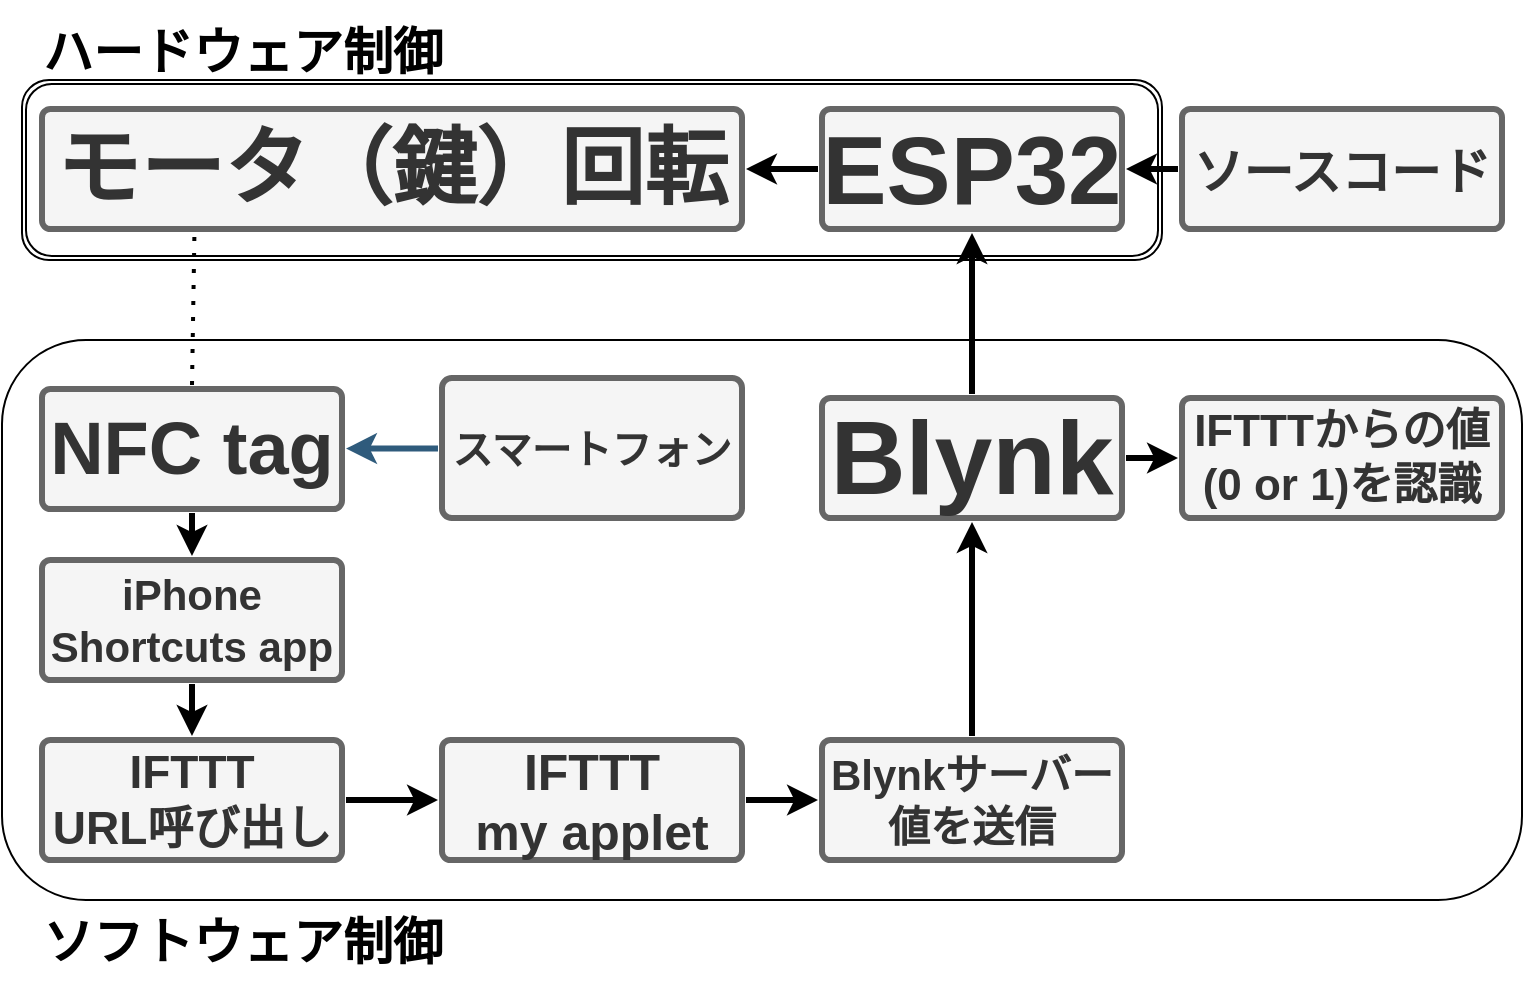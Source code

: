<mxfile version="20.0.4" type="github">
  <diagram id="6a731a19-8d31-9384-78a2-239565b7b9f0" name="Page-1">
    <mxGraphModel dx="1350" dy="793" grid="1" gridSize="10" guides="1" tooltips="1" connect="1" arrows="1" fold="1" page="1" pageScale="1" pageWidth="1169" pageHeight="827" background="none" math="0" shadow="0">
      <root>
        <mxCell id="0" />
        <mxCell id="1" parent="0" />
        <mxCell id="3yJVNMbliQ4d01dkm1RZ-1786" value="" style="shape=ext;double=1;rounded=1;whiteSpace=wrap;html=1;fontSize=17;" parent="1" vertex="1">
          <mxGeometry x="240" y="230" width="570" height="90" as="geometry" />
        </mxCell>
        <mxCell id="3yJVNMbliQ4d01dkm1RZ-1781" value="" style="rounded=1;whiteSpace=wrap;html=1;fontSize=17;" parent="1" vertex="1">
          <mxGeometry x="230" y="360" width="760" height="280" as="geometry" />
        </mxCell>
        <mxCell id="1748" value="" style="edgeStyle=none;rounded=0;jumpStyle=none;html=1;shadow=0;labelBackgroundColor=none;startArrow=none;startFill=0;endArrow=classic;endFill=1;jettySize=auto;orthogonalLoop=1;strokeColor=#2F5B7C;strokeWidth=3;fontFamily=Helvetica;fontSize=16;fontColor=#23445D;spacing=5;" parent="1" source="1749" target="1753" edge="1">
          <mxGeometry relative="1" as="geometry" />
        </mxCell>
        <mxCell id="1749" value="&lt;font style=&quot;font-size: 20px;&quot;&gt;&lt;b&gt;スマートフォン&lt;/b&gt;&lt;/font&gt;" style="rounded=1;whiteSpace=wrap;html=1;shadow=0;labelBackgroundColor=none;strokeWidth=3;fontFamily=Helvetica;fontSize=16;align=center;fontStyle=1;spacing=5;arcSize=7;perimeterSpacing=2;fillColor=#f5f5f5;fontColor=#333333;strokeColor=#666666;" parent="1" vertex="1">
          <mxGeometry x="450" y="379" width="150" height="70" as="geometry" />
        </mxCell>
        <mxCell id="1750" value="" style="edgeStyle=none;rounded=1;jumpStyle=none;html=1;shadow=0;labelBackgroundColor=none;startArrow=none;startFill=0;jettySize=auto;orthogonalLoop=1;strokeWidth=3;fontFamily=Helvetica;fontSize=14;fontColor=#FFFFFF;spacing=5;fontStyle=1;" parent="1" source="1753" target="1756" edge="1">
          <mxGeometry relative="1" as="geometry" />
        </mxCell>
        <mxCell id="1752" value="" style="edgeStyle=none;rounded=1;jumpStyle=none;html=1;shadow=0;labelBackgroundColor=none;startArrow=none;startFill=0;jettySize=auto;orthogonalLoop=1;strokeWidth=3;fontFamily=Helvetica;fontSize=14;fontColor=#FFFFFF;spacing=5;fontStyle=1;exitX=0.5;exitY=1;exitDx=0;exitDy=0;" parent="1" source="1756" target="1754" edge="1">
          <mxGeometry relative="1" as="geometry" />
        </mxCell>
        <mxCell id="1753" value="&lt;font style=&quot;font-size: 37px;&quot;&gt;NFC tag&lt;/font&gt;" style="rounded=1;whiteSpace=wrap;html=1;shadow=0;labelBackgroundColor=none;strokeWidth=3;fontFamily=Helvetica;fontSize=14;align=center;spacing=5;fontStyle=1;arcSize=7;perimeterSpacing=2;fillColor=#f5f5f5;fontColor=#333333;strokeColor=#666666;" parent="1" vertex="1">
          <mxGeometry x="250" y="384.5" width="150" height="60" as="geometry" />
        </mxCell>
        <mxCell id="1754" value="&lt;div style=&quot;font-size: 23px;&quot;&gt;&lt;font style=&quot;font-size: 23px;&quot;&gt;&lt;b&gt;IFTTT&lt;/b&gt;&lt;/font&gt;&lt;/div&gt;&lt;div style=&quot;font-size: 23px;&quot;&gt;&lt;font style=&quot;font-size: 23px;&quot;&gt;&lt;b&gt;URL呼び出し&lt;/b&gt;&lt;/font&gt;&lt;/div&gt;" style="rounded=1;whiteSpace=wrap;html=1;shadow=0;labelBackgroundColor=none;strokeColor=#666666;strokeWidth=3;fillColor=#f5f5f5;fontFamily=Helvetica;fontSize=14;fontColor=#333333;align=center;spacing=5;fontStyle=0;arcSize=7;perimeterSpacing=2;" parent="1" vertex="1">
          <mxGeometry x="250" y="560" width="150" height="60" as="geometry" />
        </mxCell>
        <mxCell id="1756" value="&lt;div style=&quot;font-size: 21px;&quot;&gt;&lt;font style=&quot;font-size: 21px;&quot;&gt;&lt;b&gt;&lt;font style=&quot;font-size: 21px;&quot;&gt;iPhone &lt;br&gt;&lt;/font&gt;&lt;/b&gt;&lt;/font&gt;&lt;/div&gt;&lt;div style=&quot;font-size: 21px;&quot;&gt;&lt;font style=&quot;font-size: 21px;&quot;&gt;&lt;b&gt;&lt;font style=&quot;font-size: 21px;&quot;&gt;Shortcuts app&lt;/font&gt;&lt;/b&gt;&lt;/font&gt;&lt;/div&gt;" style="rounded=1;whiteSpace=wrap;html=1;shadow=0;labelBackgroundColor=none;strokeWidth=3;fontFamily=Helvetica;fontSize=14;align=center;spacing=5;fontStyle=0;arcSize=7;perimeterSpacing=2;fillColor=#f5f5f5;fontColor=#333333;strokeColor=#666666;" parent="1" vertex="1">
          <mxGeometry x="250" y="470" width="150" height="60" as="geometry" />
        </mxCell>
        <mxCell id="1758" value="" style="edgeStyle=none;rounded=0;jumpStyle=none;html=1;shadow=0;labelBackgroundColor=none;startArrow=none;startFill=0;endArrow=classic;endFill=1;jettySize=auto;orthogonalLoop=1;strokeWidth=3;fontFamily=Helvetica;fontSize=14;fontColor=#FFFFFF;spacing=5;exitX=1;exitY=0.5;exitDx=0;exitDy=0;" parent="1" source="1754" target="1760" edge="1">
          <mxGeometry relative="1" as="geometry">
            <mxPoint x="490" y="670" as="targetPoint" />
          </mxGeometry>
        </mxCell>
        <mxCell id="1759" value="" style="edgeStyle=none;rounded=0;jumpStyle=none;html=1;shadow=0;labelBackgroundColor=none;startArrow=none;startFill=0;endArrow=classic;endFill=1;jettySize=auto;orthogonalLoop=1;strokeWidth=3;fontFamily=Helvetica;fontSize=14;fontColor=#FFFFFF;spacing=5;" parent="1" source="1760" target="1761" edge="1">
          <mxGeometry relative="1" as="geometry" />
        </mxCell>
        <mxCell id="1760" value="&lt;font style=&quot;font-size: 25px;&quot;&gt;IFTTT&lt;br&gt;my applet&lt;/font&gt;" style="rounded=1;whiteSpace=wrap;html=1;shadow=0;labelBackgroundColor=none;strokeColor=#666666;strokeWidth=3;fillColor=#f5f5f5;fontFamily=Helvetica;fontSize=14;fontColor=#333333;align=center;spacing=5;fontStyle=1;arcSize=7;perimeterSpacing=2;" parent="1" vertex="1">
          <mxGeometry x="450" y="560" width="150" height="60" as="geometry" />
        </mxCell>
        <mxCell id="1761" value="&lt;b style=&quot;font-size: 21px;&quot;&gt;Blynkサーバー&lt;br&gt;値を送信&lt;/b&gt;" style="rounded=1;whiteSpace=wrap;html=1;shadow=0;labelBackgroundColor=none;strokeColor=#666666;strokeWidth=3;fillColor=#f5f5f5;fontFamily=Helvetica;fontSize=14;fontColor=#333333;align=center;spacing=5;arcSize=7;perimeterSpacing=2;" parent="1" vertex="1">
          <mxGeometry x="640" y="560" width="150" height="60" as="geometry" />
        </mxCell>
        <mxCell id="1764" value="&lt;font style=&quot;font-size: 48px;&quot;&gt;&lt;b&gt;&lt;font style=&quot;font-size: 48px;&quot;&gt;ESP32&lt;/font&gt;&lt;/b&gt;&lt;/font&gt;" style="rounded=1;whiteSpace=wrap;html=1;shadow=0;labelBackgroundColor=none;strokeColor=#666666;strokeWidth=3;fillColor=#f5f5f5;fontFamily=Helvetica;fontSize=14;fontColor=#333333;align=center;spacing=5;fontStyle=1;arcSize=7;perimeterSpacing=2;" parent="1" vertex="1">
          <mxGeometry x="640" y="244.5" width="150" height="60" as="geometry" />
        </mxCell>
        <mxCell id="1767" value="&lt;font style=&quot;font-size: 25px;&quot;&gt;&lt;b&gt;&lt;font style=&quot;font-size: 25px;&quot;&gt;ソースコード&lt;/font&gt;&lt;/b&gt;&lt;/font&gt;" style="rounded=1;whiteSpace=wrap;html=1;shadow=0;labelBackgroundColor=none;strokeColor=#666666;strokeWidth=3;fillColor=#f5f5f5;fontFamily=Helvetica;fontSize=14;fontColor=#333333;align=center;spacing=5;arcSize=7;perimeterSpacing=2;" parent="1" vertex="1">
          <mxGeometry x="820" y="244.5" width="160" height="60" as="geometry" />
        </mxCell>
        <mxCell id="1768" value="" style="edgeStyle=none;rounded=0;jumpStyle=none;html=1;shadow=0;labelBackgroundColor=none;startArrow=none;startFill=0;endArrow=classic;endFill=1;jettySize=auto;orthogonalLoop=1;strokeWidth=3;fontFamily=Helvetica;fontSize=14;fontColor=#FFFFFF;spacing=5;exitX=0;exitY=0.5;exitDx=0;exitDy=0;entryX=1;entryY=0.5;entryDx=0;entryDy=0;" parent="1" source="1767" target="1764" edge="1">
          <mxGeometry relative="1" as="geometry">
            <mxPoint x="630" y="140" as="targetPoint" />
          </mxGeometry>
        </mxCell>
        <mxCell id="1769" value="&lt;font style=&quot;font-size: 42px;&quot;&gt;&lt;b&gt;&lt;font style=&quot;font-size: 42px;&quot;&gt;モータ（鍵）回転&lt;/font&gt;&lt;/b&gt;&lt;/font&gt;" style="rounded=1;whiteSpace=wrap;html=1;shadow=0;labelBackgroundColor=none;strokeColor=#666666;strokeWidth=3;fillColor=#f5f5f5;fontFamily=Helvetica;fontSize=14;fontColor=#333333;align=center;spacing=5;arcSize=7;perimeterSpacing=2;" parent="1" vertex="1">
          <mxGeometry x="250" y="244.5" width="350" height="60" as="geometry" />
        </mxCell>
        <mxCell id="1770" value="" style="edgeStyle=none;rounded=0;jumpStyle=none;html=1;shadow=0;labelBackgroundColor=none;startArrow=none;startFill=0;endArrow=classic;endFill=1;jettySize=auto;orthogonalLoop=1;strokeWidth=3;fontFamily=Helvetica;fontSize=14;fontColor=#FFFFFF;spacing=5;" parent="1" source="1764" target="1769" edge="1">
          <mxGeometry relative="1" as="geometry" />
        </mxCell>
        <mxCell id="1771" value="&lt;font style=&quot;font-size: 52px;&quot;&gt;Blynk&lt;/font&gt;" style="rounded=1;whiteSpace=wrap;html=1;shadow=0;labelBackgroundColor=none;strokeColor=#666666;strokeWidth=3;fillColor=#f5f5f5;fontFamily=Helvetica;fontSize=14;fontColor=#333333;align=center;spacing=5;fontStyle=1;arcSize=7;perimeterSpacing=2;" parent="1" vertex="1">
          <mxGeometry x="640" y="389.0" width="150" height="60" as="geometry" />
        </mxCell>
        <mxCell id="1773" value="" style="edgeStyle=none;rounded=1;jumpStyle=none;html=1;shadow=0;labelBackgroundColor=none;startArrow=none;startFill=0;jettySize=auto;orthogonalLoop=1;strokeWidth=3;fontFamily=Helvetica;fontSize=14;fontColor=#FFFFFF;spacing=5;fontStyle=1;exitX=0.5;exitY=0;exitDx=0;exitDy=0;entryX=0.5;entryY=1;entryDx=0;entryDy=0;" parent="1" source="1761" target="1771" edge="1">
          <mxGeometry relative="1" as="geometry" />
        </mxCell>
        <mxCell id="1774" value="&lt;div style=&quot;font-size: 22px;&quot;&gt;&lt;font style=&quot;font-size: 22px;&quot;&gt;&lt;b&gt;IFTTTからの値&lt;/b&gt;&lt;/font&gt;&lt;/div&gt;&lt;div style=&quot;font-size: 22px;&quot;&gt;&lt;font style=&quot;font-size: 22px;&quot;&gt;&lt;b&gt;(0 or 1)を認識&lt;/b&gt;&lt;/font&gt;&lt;/div&gt;" style="rounded=1;whiteSpace=wrap;html=1;shadow=0;labelBackgroundColor=none;strokeColor=#666666;strokeWidth=3;fillColor=#f5f5f5;fontFamily=Helvetica;fontSize=14;fontColor=#333333;align=center;spacing=5;fontStyle=0;arcSize=7;perimeterSpacing=2;" parent="1" vertex="1">
          <mxGeometry x="820" y="389" width="160" height="60" as="geometry" />
        </mxCell>
        <mxCell id="1775" value="" style="edgeStyle=none;rounded=1;jumpStyle=none;html=1;shadow=0;labelBackgroundColor=none;startArrow=none;startFill=0;jettySize=auto;orthogonalLoop=1;strokeWidth=3;fontFamily=Helvetica;fontSize=14;fontColor=#FFFFFF;spacing=5;fontStyle=1;" parent="1" source="1771" target="1774" edge="1">
          <mxGeometry relative="1" as="geometry" />
        </mxCell>
        <mxCell id="1779" value="" style="edgeStyle=none;rounded=1;jumpStyle=none;html=1;shadow=0;labelBackgroundColor=none;startArrow=none;startFill=0;jettySize=auto;orthogonalLoop=1;strokeWidth=3;fontFamily=Helvetica;fontSize=14;fontColor=#FFFFFF;spacing=5;fontStyle=1;entryX=0.5;entryY=1;entryDx=0;entryDy=0;" parent="1" source="1771" target="1764" edge="1">
          <mxGeometry relative="1" as="geometry" />
        </mxCell>
        <mxCell id="X4eD472BcrnJzT4cmOCY-1782" value="" style="endArrow=none;dashed=1;html=1;dashPattern=1 3;strokeWidth=2;rounded=0;exitX=0.5;exitY=0;exitDx=0;exitDy=0;entryX=0.221;entryY=0.983;entryDx=0;entryDy=0;entryPerimeter=0;" parent="1" source="1753" target="1769" edge="1">
          <mxGeometry width="50" height="50" relative="1" as="geometry">
            <mxPoint x="470" y="450" as="sourcePoint" />
            <mxPoint x="325" y="310" as="targetPoint" />
          </mxGeometry>
        </mxCell>
        <mxCell id="3yJVNMbliQ4d01dkm1RZ-1790" value="&lt;font style=&quot;font-size: 25px;&quot;&gt;&lt;b&gt;ソフトウェア制御&lt;/b&gt;&lt;/font&gt;" style="text;html=1;resizable=0;autosize=1;align=center;verticalAlign=middle;points=[];fillColor=none;strokeColor=none;rounded=0;shadow=1;fontSize=17;" parent="1" vertex="1">
          <mxGeometry x="240" y="640" width="220" height="40" as="geometry" />
        </mxCell>
        <mxCell id="3yJVNMbliQ4d01dkm1RZ-1791" value="&lt;b&gt;ハードウェア制御&lt;/b&gt;" style="text;html=1;resizable=0;autosize=1;align=center;verticalAlign=middle;points=[];fillColor=none;strokeColor=none;rounded=0;shadow=1;fontSize=25;" parent="1" vertex="1">
          <mxGeometry x="240" y="194.5" width="220" height="40" as="geometry" />
        </mxCell>
      </root>
    </mxGraphModel>
  </diagram>
</mxfile>
